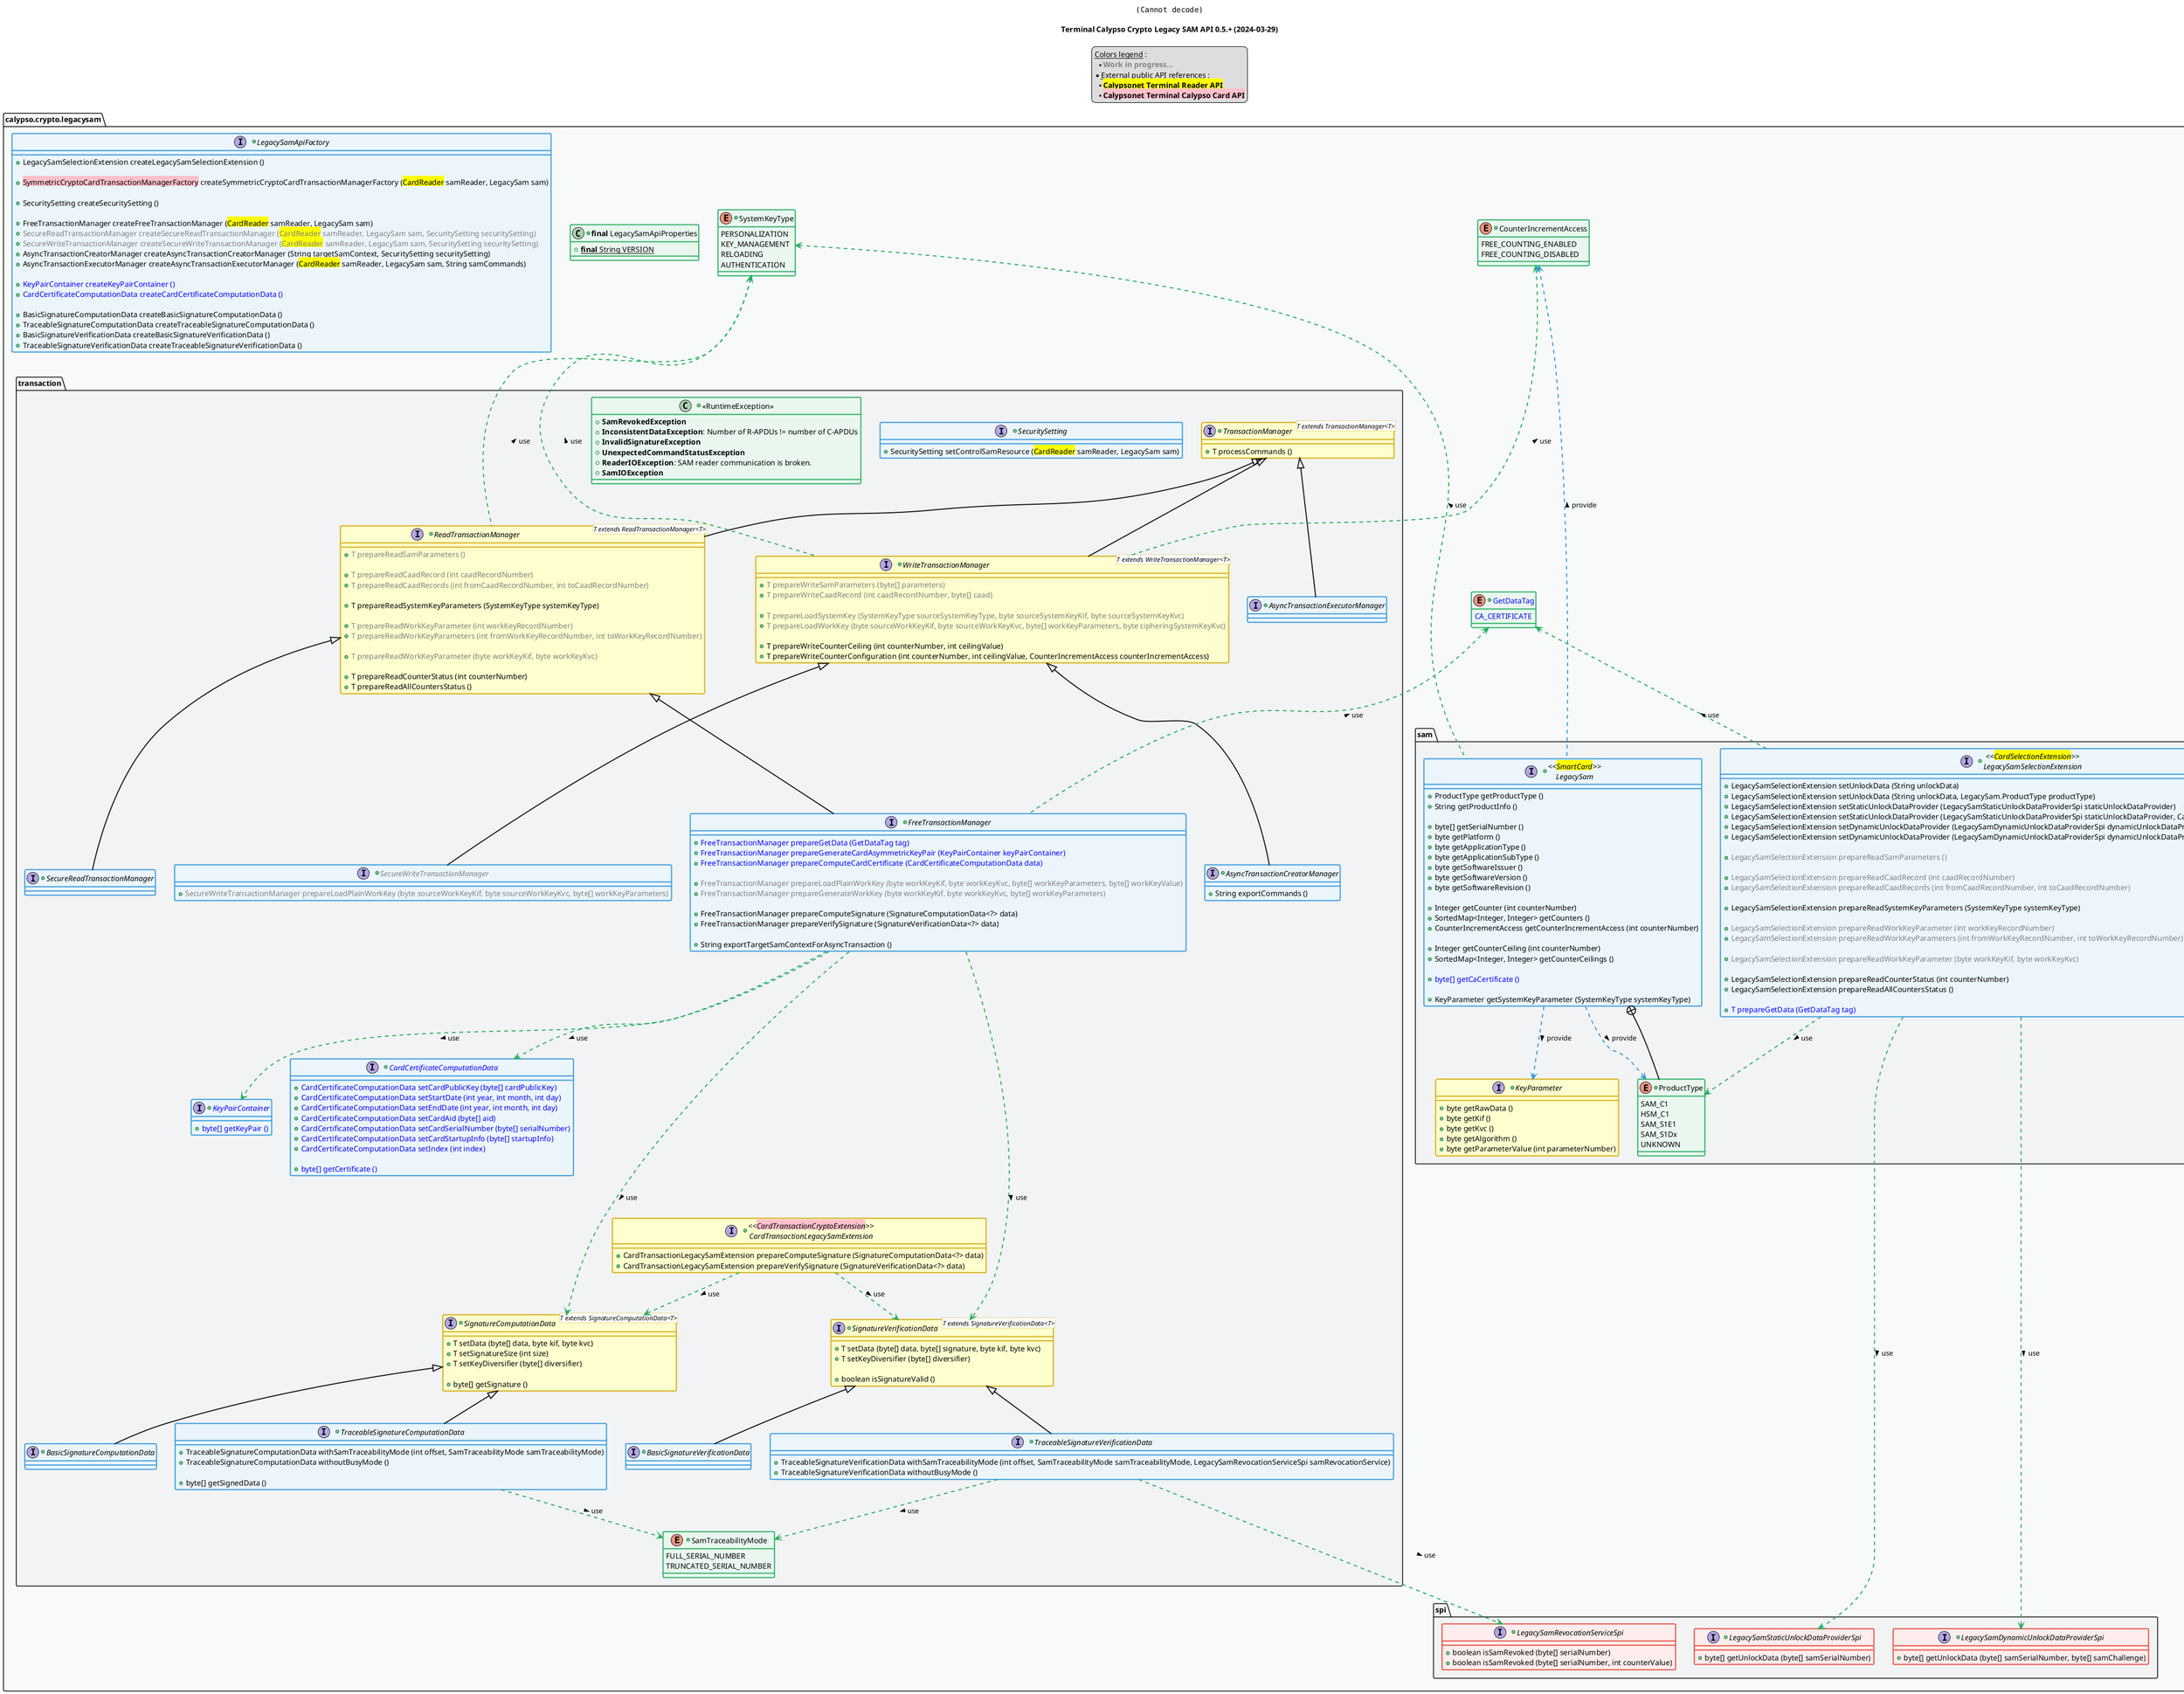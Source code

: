 @startuml
title
    <img:../assets/logo.svg{scale=0.2}>

    Terminal Calypso Crypto Legacy SAM API 0.5.+ (2024-03-29)
end title

' == THEME ==

'Couleurs issues de : https://htmlcolorcodes.com/fr/tableau-de-couleur/tableau-de-couleur-design-plat/
!define C_GREY1 F8F9F9
!define C_GREY2 F2F3F4
!define C_GREY3 E5E7E9
!define C_GREY4 D7DBDD
!define C_GREY5 CACFD2
!define C_GREY6 BDC3C7
!define C_LINK 3498DB
!define C_USE 27AE60
!define C_THROW 2C3E50

' -- Styles that don't work with new version of plantuml --
skinparam stereotypeABorderColor #A9DCDF
skinparam stereotypeIBorderColor #B4A7E5
skinparam stereotypeCBorderColor #ADD1B2
skinparam stereotypeEBorderColor #EB93DF
' -- END --

skinparam ClassBorderThickness 2
skinparam ArrowThickness 2

' Yellow
skinparam ClassBackgroundColor #FEFECE
skinparam ClassBorderColor #D4AC0D
' Red
skinparam ClassBackgroundColor<<red>> #FDEDEC
skinparam ClassBorderColor<<red>> #E74C3C
hide <<red>> stereotype
' Purple
skinparam ClassBackgroundColor<<purple>> #F4ECF7
skinparam ClassBorderColor<<purple>> #8E44AD
hide <<purple>> stereotype
' blue
skinparam ClassBackgroundColor<<blue>> #EBF5FB
skinparam ClassBorderColor<<blue>> #3498DB
hide <<blue>> stereotype
' Green
skinparam ClassBackgroundColor<<green>> #E9F7EF
skinparam ClassBorderColor<<green>> #27AE60
hide <<green>> stereotype
' Grey
skinparam ClassBackgroundColor<<grey>> #EAECEE
skinparam ClassBorderColor<<grey>> #2C3E50
hide <<grey>> stereotype

' == CONTENT ==

legend top
    __Colors legend__ :
    ** <color:grey>**Work in progress...**</color>
    * __External public API references__ :
    ** <back:yellow>**Calypsonet Terminal Reader API**</back>
    ** <back:pink>**Calypsonet Terminal Calypso Card API**</back>
end legend

package "calypso.crypto.legacysam" as legacysam {

+class "**final** LegacySamApiProperties" as ApiProperties <<green>> {
    +{static} **final** String VERSION
}
+interface "LegacySamApiFactory" as LegacySamApiFactory <<blue>> {

    +LegacySamSelectionExtension createLegacySamSelectionExtension ()

    +<back:pink>SymmetricCryptoCardTransactionManagerFactory</back> createSymmetricCryptoCardTransactionManagerFactory (<back:yellow>CardReader</back> samReader, LegacySam sam)

    +SecuritySetting createSecuritySetting ()

    +FreeTransactionManager createFreeTransactionManager (<back:yellow>CardReader</back> samReader, LegacySam sam)
    +<color:grey>SecureReadTransactionManager createSecureReadTransactionManager (<back:yellow>CardReader</back> samReader, LegacySam sam, SecuritySetting securitySetting)
    +<color:grey>SecureWriteTransactionManager createSecureWriteTransactionManager (<back:yellow>CardReader</back> samReader, LegacySam sam, SecuritySetting securitySetting)
    +AsyncTransactionCreatorManager createAsyncTransactionCreatorManager (String targetSamContext, SecuritySetting securitySetting)
    +AsyncTransactionExecutorManager createAsyncTransactionExecutorManager (<back:yellow>CardReader</back> samReader, LegacySam sam, String samCommands)

    +<color:blue>KeyPairContainer createKeyPairContainer ()
    +<color:blue>CardCertificateComputationData createCardCertificateComputationData ()

    +BasicSignatureComputationData createBasicSignatureComputationData ()
    +TraceableSignatureComputationData createTraceableSignatureComputationData ()
    +BasicSignatureVerificationData createBasicSignatureVerificationData ()
    +TraceableSignatureVerificationData createTraceableSignatureVerificationData ()
}
+enum SystemKeyType <<green>> {
    PERSONALIZATION
    KEY_MANAGEMENT
    RELOADING
    AUTHENTICATION
}
+enum "<color:blue>GetDataTag" as GetDataTag <<green>> {
    <color:blue>CA_CERTIFICATE
}
+enum "CounterIncrementAccess" as CounterIncrementAccess <<green>> {
    FREE_COUNTING_ENABLED
    FREE_COUNTING_DISABLED
}

package "transaction" as transaction {
    +interface TransactionManager<T extends TransactionManager<T>> {
        +T processCommands ()
    }
    +interface ReadTransactionManager<T extends ReadTransactionManager<T>> extends TransactionManager {
        +<color:grey>T prepareReadSamParameters ()

        +<color:grey>T prepareReadCaadRecord (int caadRecordNumber)
        +<color:grey>T prepareReadCaadRecords (int fromCaadRecordNumber, int toCaadRecordNumber)

        +T prepareReadSystemKeyParameters (SystemKeyType systemKeyType)

        +<color:grey>T prepareReadWorkKeyParameter (int workKeyRecordNumber)
        +<color:grey>T prepareReadWorkKeyParameters (int fromWorkKeyRecordNumber, int toWorkKeyRecordNumber)

        +<color:grey>T prepareReadWorkKeyParameter (byte workKeyKif, byte workKeyKvc)

        +T prepareReadCounterStatus (int counterNumber)
        +T prepareReadAllCountersStatus ()
    }
    +interface WriteTransactionManager<T extends WriteTransactionManager<T>> extends TransactionManager {
        +<color:grey>T prepareWriteSamParameters (byte[] parameters)
        +<color:grey>T prepareWriteCaadRecord (int caadRecordNumber, byte[] caad)

        +<color:grey>T prepareLoadSystemKey (SystemKeyType sourceSystemKeyType, byte sourceSystemKeyKif, byte sourceSystemKeyKvc)
        +<color:grey>T prepareLoadWorkKey (byte sourceWorkKeyKif, byte sourceWorkKeyKvc, byte[] workKeyParameters, byte cipheringSystemKeyKvc)

        +T prepareWriteCounterCeiling (int counterNumber, int ceilingValue)
        +T prepareWriteCounterConfiguration (int counterNumber, int ceilingValue, CounterIncrementAccess counterIncrementAccess)
    }
    +interface SecureReadTransactionManager <<blue>> extends ReadTransactionManager {
    }
    +interface FreeTransactionManager <<blue>> extends ReadTransactionManager {
        +<color:blue>FreeTransactionManager prepareGetData (GetDataTag tag)
        +<color:blue>FreeTransactionManager prepareGenerateCardAsymmetricKeyPair (KeyPairContainer keyPairContainer)
        +<color:blue>FreeTransactionManager prepareComputeCardCertificate (CardCertificateComputationData data)

        +<color:grey>FreeTransactionManager prepareLoadPlainWorkKey (byte workKeyKif, byte workKeyKvc, byte[] workKeyParameters, byte[] workKeyValue)
        +<color:grey>FreeTransactionManager prepareGenerateWorkKey (byte workKeyKif, byte workKeyKvc, byte[] workKeyParameters)

        +FreeTransactionManager prepareComputeSignature (SignatureComputationData<?> data)
        +FreeTransactionManager prepareVerifySignature (SignatureVerificationData<?> data)

        +String exportTargetSamContextForAsyncTransaction ()
    }
    +interface "<color:grey>SecureWriteTransactionManager" as SecureWriteTransactionManager <<blue>> extends WriteTransactionManager {
        +<color:grey>SecureWriteTransactionManager prepareLoadPlainWorkKey (byte sourceWorkKeyKif, byte sourceWorkKeyKvc, byte[] workKeyParameters)
    }
    +interface AsyncTransactionCreatorManager <<blue>> extends WriteTransactionManager {
        +String exportCommands ()
    }
    +interface AsyncTransactionExecutorManager <<blue>> extends TransactionManager {
    }

    +interface SecuritySetting <<blue>> {
        +SecuritySetting setControlSamResource (<back:yellow>CardReader</back> samReader, LegacySam sam)
    }
    +interface "<<<back:pink>CardTransactionCryptoExtension</back>>>\nCardTransactionLegacySamExtension" as CardTransactionLegacySamExtension {
        +CardTransactionLegacySamExtension prepareComputeSignature (SignatureComputationData<?> data)
        +CardTransactionLegacySamExtension prepareVerifySignature (SignatureVerificationData<?> data)
    }

    +interface "<color:blue>KeyPairContainer" as KeyPairContainer <<blue>> {
        +<color:blue>byte[] getKeyPair ()
    }
    +interface "<color:blue>CardCertificateComputationData" as CardCertificateComputationData <<blue>> {
        +<color:blue>CardCertificateComputationData setCardPublicKey (byte[] cardPublicKey)
        +<color:blue>CardCertificateComputationData setStartDate (int year, int month, int day)
        +<color:blue>CardCertificateComputationData setEndDate (int year, int month, int day)
        +<color:blue>CardCertificateComputationData setCardAid (byte[] aid)
        +<color:blue>CardCertificateComputationData setCardSerialNumber (byte[] serialNumber)
        +<color:blue>CardCertificateComputationData setCardStartupInfo (byte[] startupInfo)
        +<color:blue>CardCertificateComputationData setIndex (int index)

        +<color:blue>byte[] getCertificate ()
    }

    +interface "SignatureComputationData" as SignatureComputationData<T extends SignatureComputationData<T>> {
        +T setData (byte[] data, byte kif, byte kvc)
        +T setSignatureSize (int size)
        +T setKeyDiversifier (byte[] diversifier)

        +byte[] getSignature ()
    }
    +interface BasicSignatureComputationData <<blue>> extends SignatureComputationData {
    }
    +interface TraceableSignatureComputationData <<blue>> extends SignatureComputationData {
        +TraceableSignatureComputationData withSamTraceabilityMode (int offset, SamTraceabilityMode samTraceabilityMode)
        +TraceableSignatureComputationData withoutBusyMode ()

        +byte[] getSignedData ()
    }
    +enum "SamTraceabilityMode" as SamTraceabilityMode <<green>> {
        FULL_SERIAL_NUMBER
        TRUNCATED_SERIAL_NUMBER
    }
    +interface "SignatureVerificationData" as SignatureVerificationData<T extends SignatureVerificationData<T>> {
        +T setData (byte[] data, byte[] signature, byte kif, byte kvc)
        +T setKeyDiversifier (byte[] diversifier)

        +boolean isSignatureValid ()
    }
    +interface BasicSignatureVerificationData <<blue>> extends SignatureVerificationData {
    }
    +interface TraceableSignatureVerificationData <<blue>> extends SignatureVerificationData {
        +TraceableSignatureVerificationData withSamTraceabilityMode (int offset, SamTraceabilityMode samTraceabilityMode, LegacySamRevocationServiceSpi samRevocationService)
        +TraceableSignatureVerificationData withoutBusyMode ()
    }

    ' Exceptions
    +class "<<RuntimeException>>" as RuntimeException <<green>> {
        +**SamRevokedException**
        +**InconsistentDataException**: Number of R-APDUs != number of C-APDUs
        +**InvalidSignatureException**
        +**UnexpectedCommandStatusException**
        +**ReaderIOException**: SAM reader communication is broken.
        +**SamIOException**
    }
}
package "sam" as sam {
    +interface "<<<back:yellow>CardSelectionExtension</back>>>\nLegacySamSelectionExtension" as LegacySamSelectionExtension <<blue>> {
        +LegacySamSelectionExtension setUnlockData (String unlockData)
        +LegacySamSelectionExtension setUnlockData (String unlockData, LegacySam.ProductType productType)
        +LegacySamSelectionExtension setStaticUnlockDataProvider (LegacySamStaticUnlockDataProviderSpi staticUnlockDataProvider)
        +LegacySamSelectionExtension setStaticUnlockDataProvider (LegacySamStaticUnlockDataProviderSpi staticUnlockDataProvider, CardReader targetSamReader)
        +LegacySamSelectionExtension setDynamicUnlockDataProvider (LegacySamDynamicUnlockDataProviderSpi dynamicUnlockDataProvider)
        +LegacySamSelectionExtension setDynamicUnlockDataProvider (LegacySamDynamicUnlockDataProviderSpi dynamicUnlockDataProvider, CardReader targetSamReader)

        +<color:grey>LegacySamSelectionExtension prepareReadSamParameters ()

        +<color:grey>LegacySamSelectionExtension prepareReadCaadRecord (int caadRecordNumber)
        +<color:grey>LegacySamSelectionExtension prepareReadCaadRecords (int fromCaadRecordNumber, int toCaadRecordNumber)

        +LegacySamSelectionExtension prepareReadSystemKeyParameters (SystemKeyType systemKeyType)

        +<color:grey>LegacySamSelectionExtension prepareReadWorkKeyParameter (int workKeyRecordNumber)
        +<color:grey>LegacySamSelectionExtension prepareReadWorkKeyParameters (int fromWorkKeyRecordNumber, int toWorkKeyRecordNumber)

        +<color:grey>LegacySamSelectionExtension prepareReadWorkKeyParameter (byte workKeyKif, byte workKeyKvc)

        +LegacySamSelectionExtension prepareReadCounterStatus (int counterNumber)
        +LegacySamSelectionExtension prepareReadAllCountersStatus ()

        +<color:blue>T prepareGetData (GetDataTag tag)
    }
    +interface "<<<back:yellow>SmartCard</back>>>\nLegacySam" as LegacySam <<blue>> {
        +ProductType getProductType ()
        +String getProductInfo ()

        +byte[] getSerialNumber ()
        +byte getPlatform ()
        +byte getApplicationType ()
        +byte getApplicationSubType ()
        +byte getSoftwareIssuer ()
        +byte getSoftwareVersion ()
        +byte getSoftwareRevision ()

        +Integer getCounter (int counterNumber)
        +SortedMap<Integer, Integer> getCounters ()
        +CounterIncrementAccess getCounterIncrementAccess (int counterNumber)

        +Integer getCounterCeiling (int counterNumber)
        +SortedMap<Integer, Integer> getCounterCeilings ()

        +<color:blue>byte[] getCaCertificate ()

        +KeyParameter getSystemKeyParameter (SystemKeyType systemKeyType)
    }
    +interface KeyParameter {
        +byte getRawData ()
        +byte getKif ()
        +byte getKvc ()
        +byte getAlgorithm ()
        +byte getParameterValue (int parameterNumber)
    }
    +enum "ProductType" as SamProductType <<green>> {
        SAM_C1
        HSM_C1
        SAM_S1E1
        SAM_S1Dx
        UNKNOWN
    }
}
package "spi" as spi {
    +interface "LegacySamStaticUnlockDataProviderSpi" as LegacySamStaticUnlockDataProviderSpi <<red>> {
        +byte[] getUnlockData (byte[] samSerialNumber)
    }
    +interface "LegacySamDynamicUnlockDataProviderSpi" as LegacySamDynamicUnlockDataProviderSpi <<red>> {
        +byte[] getUnlockData (byte[] samSerialNumber, byte[] samChallenge)
    }
    +interface LegacySamRevocationServiceSpi <<red>> {
        +boolean isSamRevoked (byte[] serialNumber)
        +boolean isSamRevoked (byte[] serialNumber, int counterValue)
    }
}

}

' Associations

TraceableSignatureComputationData ..> SamTraceabilityMode #C_USE : use >

TraceableSignatureVerificationData ...> LegacySamRevocationServiceSpi #C_USE : use >
TraceableSignatureVerificationData ..> SamTraceabilityMode #C_USE : use >

FreeTransactionManager .up.> GetDataTag #C_USE : use >
FreeTransactionManager ..> KeyPairContainer #C_USE : use >
FreeTransactionManager ..> CardCertificateComputationData #C_USE : use >
FreeTransactionManager ....> SignatureComputationData #C_USE : use >
FreeTransactionManager ....> SignatureVerificationData #C_USE : use >

ReadTransactionManager .up.> SystemKeyType #C_USE : use >

WriteTransactionManager .up..> SystemKeyType #C_USE : use >
WriteTransactionManager .up..> CounterIncrementAccess #C_USE : use >

CardTransactionLegacySamExtension ..> SignatureComputationData #C_USE : use >
CardTransactionLegacySamExtension ..> SignatureVerificationData #C_USE : use >

LegacySamSelectionExtension ..> LegacySamStaticUnlockDataProviderSpi #C_USE : use >
LegacySamSelectionExtension ..> LegacySamDynamicUnlockDataProviderSpi #C_USE : use >
LegacySamSelectionExtension ..> SamProductType #C_USE : use >
LegacySamSelectionExtension .up.> GetDataTag #C_USE : use >

LegacySam +-- SamProductType
LegacySam ..> SamProductType #C_LINK : provide >
LegacySam ..> KeyParameter #C_LINK : provide >
LegacySam .up..> SystemKeyType #C_USE : use >
LegacySam .up..> CounterIncrementAccess #C_LINK : provide >

' == LAYOUT ==

'LegacySamApiFactory -[hidden]- RuntimeException
'LegacySamApiFactory -[hidden]right- ApiProperties

' == STYLE ==

package legacysam #C_GREY1 {}
package legacysam.spi #C_GREY2 {}
package legacysam.sam #C_GREY2 {}
package legacysam.transaction #C_GREY2 {}

@enduml